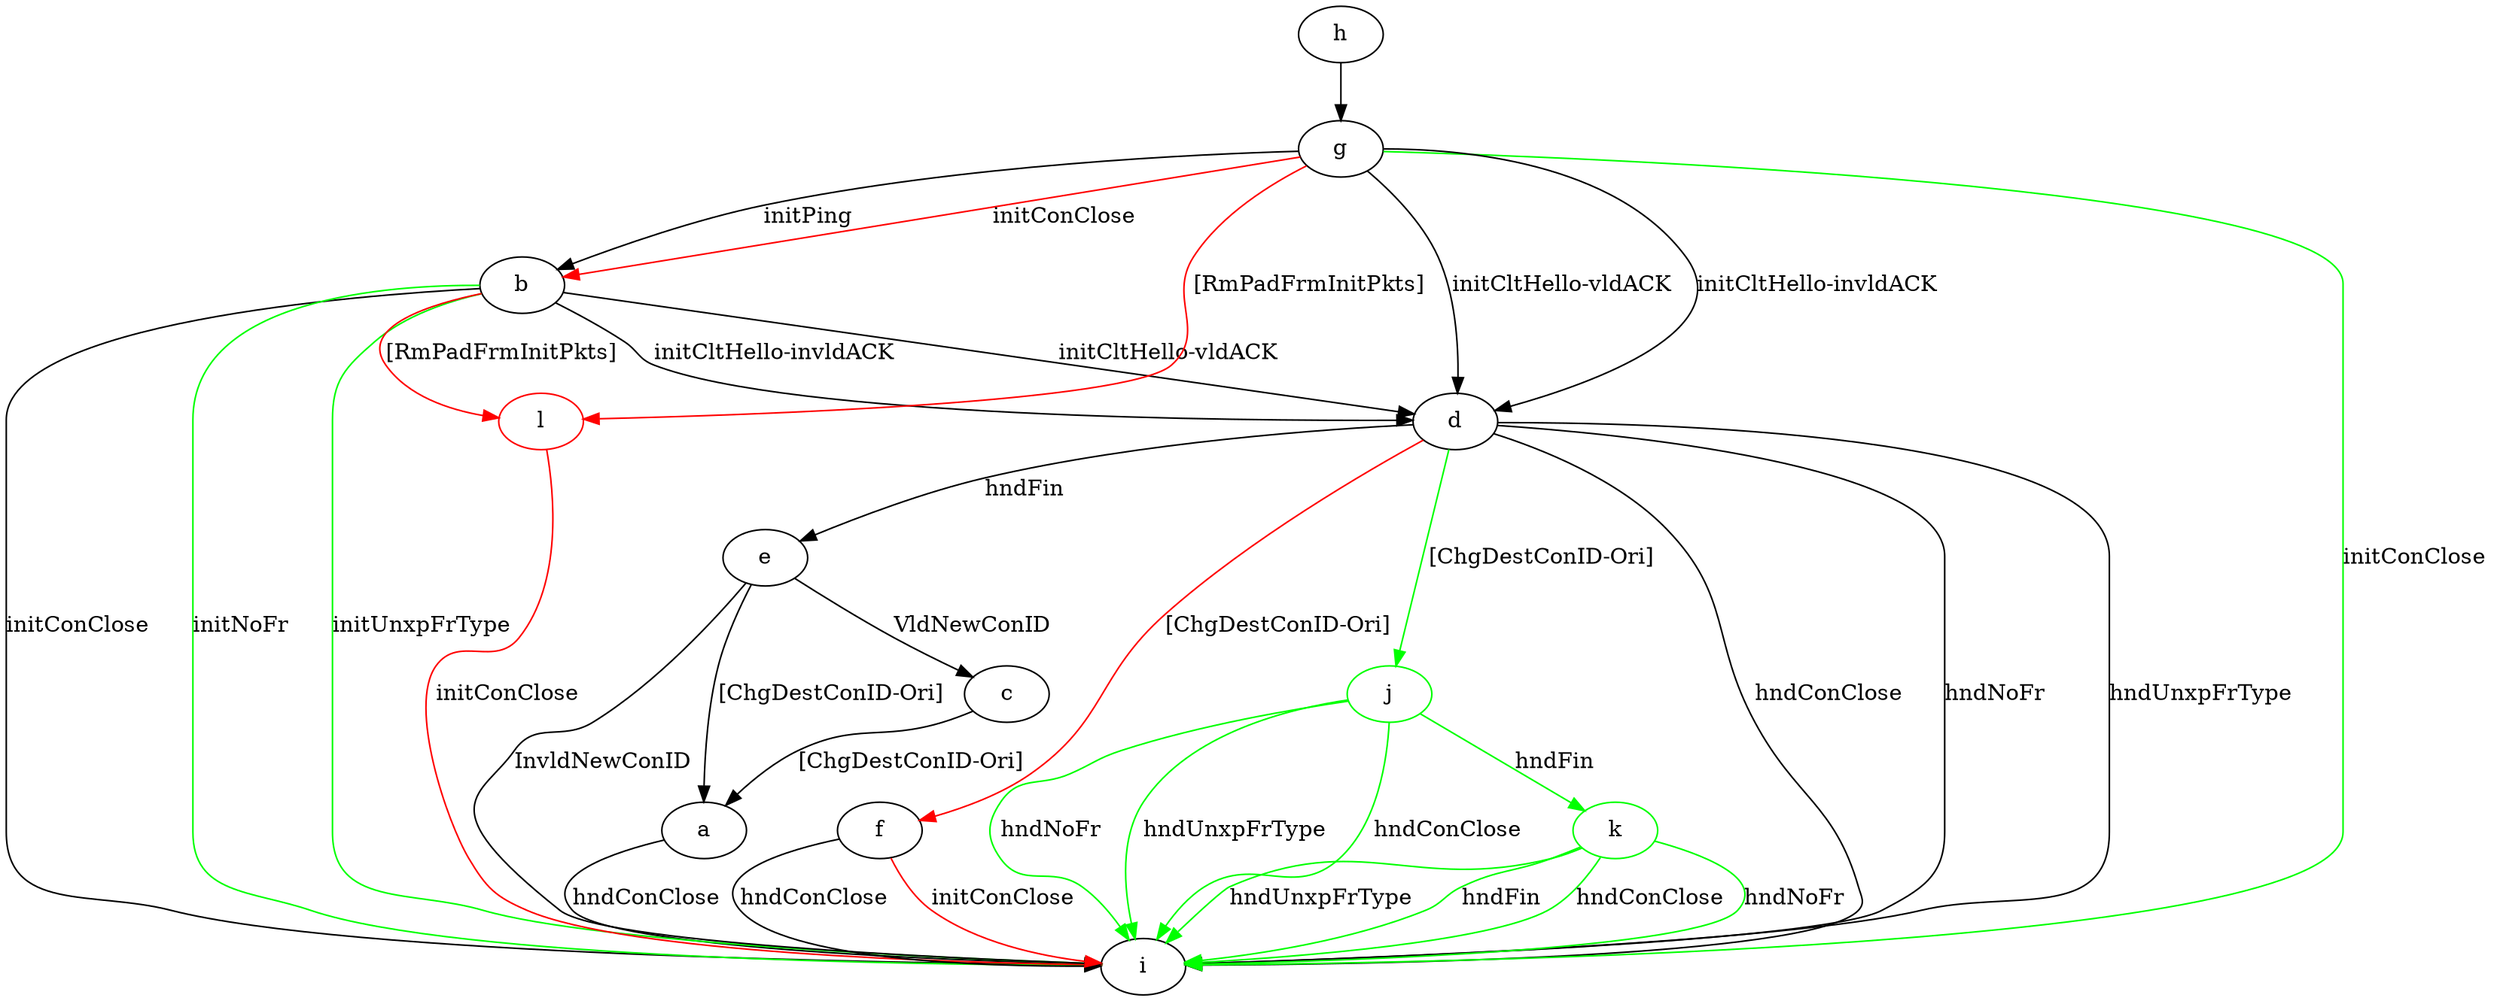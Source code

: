 digraph "" {
	a -> i	[key=0,
		label="hndConClose "];
	b -> d	[key=0,
		label="initCltHello-vldACK "];
	b -> d	[key=1,
		label="initCltHello-invldACK "];
	b -> i	[key=0,
		label="initConClose "];
	b -> i	[key=1,
		color=green,
		label="initNoFr "];
	b -> i	[key=2,
		color=green,
		label="initUnxpFrType "];
	l	[color=red];
	b -> l	[key=0,
		color=red,
		label="[RmPadFrmInitPkts] "];
	c -> a	[key=0,
		label="[ChgDestConID-Ori] "];
	d -> e	[key=0,
		label="hndFin "];
	d -> f	[key=0,
		color=red,
		label="[ChgDestConID-Ori] "];
	d -> i	[key=0,
		label="hndConClose "];
	d -> i	[key=1,
		label="hndNoFr "];
	d -> i	[key=2,
		label="hndUnxpFrType "];
	j	[color=green];
	d -> j	[key=0,
		color=green,
		label="[ChgDestConID-Ori] "];
	e -> a	[key=0,
		label="[ChgDestConID-Ori] "];
	e -> c	[key=0,
		label="VldNewConID "];
	e -> i	[key=0,
		label="InvldNewConID "];
	f -> i	[key=0,
		label="hndConClose "];
	f -> i	[key=1,
		color=red,
		label="initConClose "];
	g -> b	[key=0,
		label="initPing "];
	g -> b	[key=1,
		color=red,
		label="initConClose "];
	g -> d	[key=0,
		label="initCltHello-vldACK "];
	g -> d	[key=1,
		label="initCltHello-invldACK "];
	g -> i	[key=0,
		color=green,
		label="initConClose "];
	g -> l	[key=0,
		color=red,
		label="[RmPadFrmInitPkts] "];
	h -> g	[key=0];
	j -> i	[key=0,
		color=green,
		label="hndConClose "];
	j -> i	[key=1,
		color=green,
		label="hndNoFr "];
	j -> i	[key=2,
		color=green,
		label="hndUnxpFrType "];
	k	[color=green];
	j -> k	[key=0,
		color=green,
		label="hndFin "];
	k -> i	[key=0,
		color=green,
		label="hndFin "];
	k -> i	[key=1,
		color=green,
		label="hndConClose "];
	k -> i	[key=2,
		color=green,
		label="hndNoFr "];
	k -> i	[key=3,
		color=green,
		label="hndUnxpFrType "];
	l -> i	[key=0,
		color=red,
		label="initConClose "];
}
